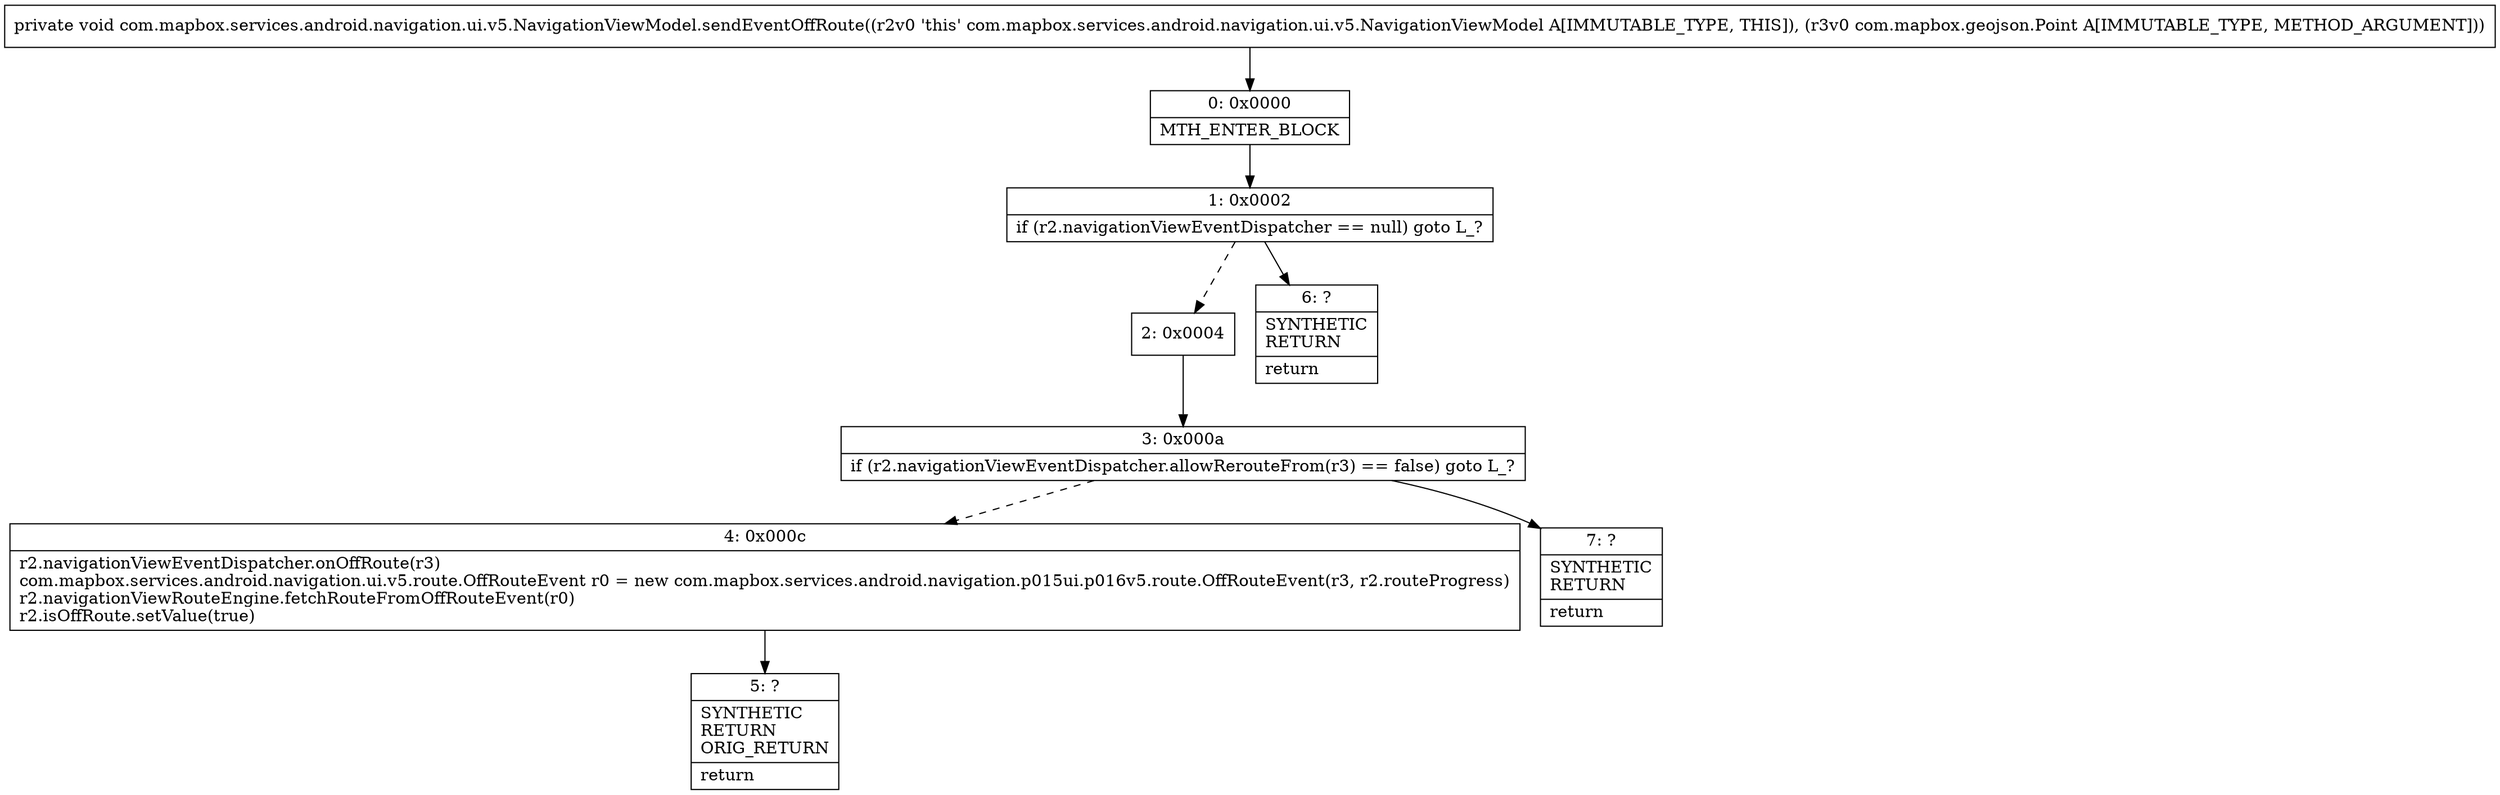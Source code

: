 digraph "CFG forcom.mapbox.services.android.navigation.ui.v5.NavigationViewModel.sendEventOffRoute(Lcom\/mapbox\/geojson\/Point;)V" {
Node_0 [shape=record,label="{0\:\ 0x0000|MTH_ENTER_BLOCK\l}"];
Node_1 [shape=record,label="{1\:\ 0x0002|if (r2.navigationViewEventDispatcher == null) goto L_?\l}"];
Node_2 [shape=record,label="{2\:\ 0x0004}"];
Node_3 [shape=record,label="{3\:\ 0x000a|if (r2.navigationViewEventDispatcher.allowRerouteFrom(r3) == false) goto L_?\l}"];
Node_4 [shape=record,label="{4\:\ 0x000c|r2.navigationViewEventDispatcher.onOffRoute(r3)\lcom.mapbox.services.android.navigation.ui.v5.route.OffRouteEvent r0 = new com.mapbox.services.android.navigation.p015ui.p016v5.route.OffRouteEvent(r3, r2.routeProgress)\lr2.navigationViewRouteEngine.fetchRouteFromOffRouteEvent(r0)\lr2.isOffRoute.setValue(true)\l}"];
Node_5 [shape=record,label="{5\:\ ?|SYNTHETIC\lRETURN\lORIG_RETURN\l|return\l}"];
Node_6 [shape=record,label="{6\:\ ?|SYNTHETIC\lRETURN\l|return\l}"];
Node_7 [shape=record,label="{7\:\ ?|SYNTHETIC\lRETURN\l|return\l}"];
MethodNode[shape=record,label="{private void com.mapbox.services.android.navigation.ui.v5.NavigationViewModel.sendEventOffRoute((r2v0 'this' com.mapbox.services.android.navigation.ui.v5.NavigationViewModel A[IMMUTABLE_TYPE, THIS]), (r3v0 com.mapbox.geojson.Point A[IMMUTABLE_TYPE, METHOD_ARGUMENT])) }"];
MethodNode -> Node_0;
Node_0 -> Node_1;
Node_1 -> Node_2[style=dashed];
Node_1 -> Node_6;
Node_2 -> Node_3;
Node_3 -> Node_4[style=dashed];
Node_3 -> Node_7;
Node_4 -> Node_5;
}

